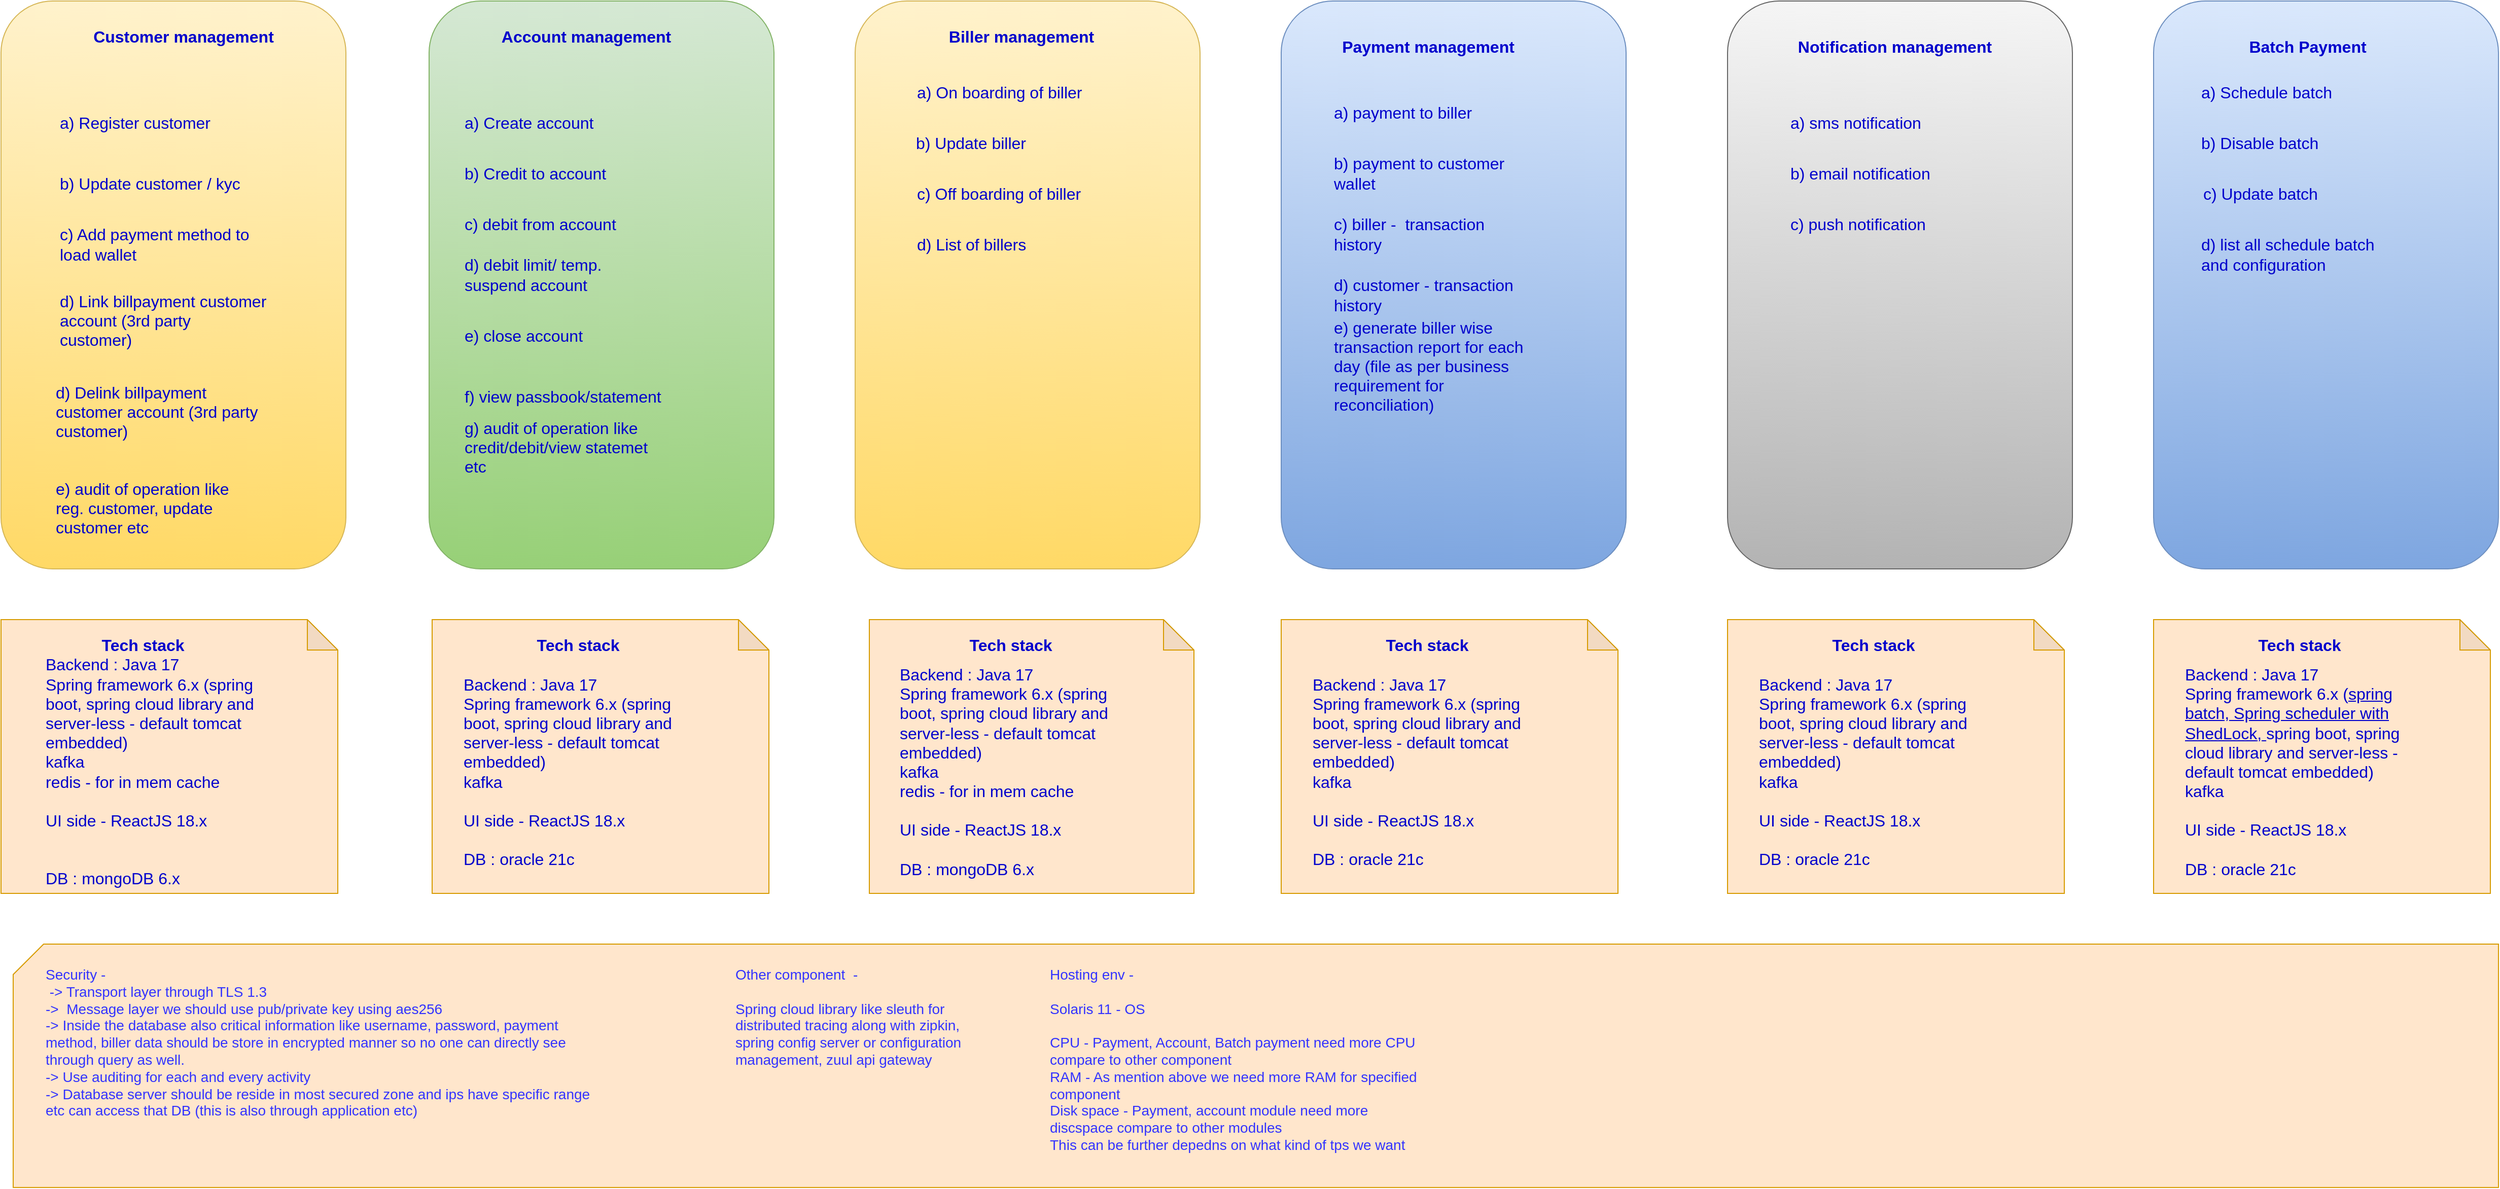 <mxfile version="20.6.0" type="github">
  <diagram id="c6JLvSxhbYfYdat7HCSK" name="Page-1">
    <mxGraphModel dx="5187" dy="1526" grid="1" gridSize="10" guides="1" tooltips="1" connect="1" arrows="1" fold="1" page="1" pageScale="1" pageWidth="827" pageHeight="1169" math="0" shadow="0">
      <root>
        <mxCell id="0" />
        <mxCell id="1" parent="0" />
        <mxCell id="Tp-uuH1HGJ1IqLCPa1Vi-9" value="" style="group" parent="1" vertex="1" connectable="0">
          <mxGeometry x="-1742" y="40" width="340" height="560" as="geometry" />
        </mxCell>
        <mxCell id="Tp-uuH1HGJ1IqLCPa1Vi-1" value="" style="rounded=1;whiteSpace=wrap;html=1;fillColor=#fff2cc;strokeColor=#d6b656;gradientColor=#ffd966;" parent="Tp-uuH1HGJ1IqLCPa1Vi-9" vertex="1">
          <mxGeometry width="340" height="560" as="geometry" />
        </mxCell>
        <mxCell id="Tp-uuH1HGJ1IqLCPa1Vi-2" value="Customer management" style="text;html=1;strokeColor=none;fillColor=none;align=center;verticalAlign=middle;whiteSpace=wrap;rounded=0;fontSize=16;fontStyle=1;fontColor=#0000CC;" parent="Tp-uuH1HGJ1IqLCPa1Vi-9" vertex="1">
          <mxGeometry x="72.121" y="20" width="216.364" height="30" as="geometry" />
        </mxCell>
        <mxCell id="Tp-uuH1HGJ1IqLCPa1Vi-3" value="a) Register customer" style="text;html=1;strokeColor=none;fillColor=none;align=left;verticalAlign=middle;whiteSpace=wrap;rounded=0;fontSize=16;fontColor=#0000CC;" parent="Tp-uuH1HGJ1IqLCPa1Vi-9" vertex="1">
          <mxGeometry x="55.636" y="100" width="206.061" height="40" as="geometry" />
        </mxCell>
        <mxCell id="Tp-uuH1HGJ1IqLCPa1Vi-4" value="b) Update customer / kyc" style="text;html=1;strokeColor=none;fillColor=none;align=left;verticalAlign=middle;whiteSpace=wrap;rounded=0;fontSize=16;fontColor=#0000CC;" parent="Tp-uuH1HGJ1IqLCPa1Vi-9" vertex="1">
          <mxGeometry x="55.636" y="160" width="206.061" height="40" as="geometry" />
        </mxCell>
        <mxCell id="Tp-uuH1HGJ1IqLCPa1Vi-5" value="c) Add payment method to load wallet" style="text;html=1;strokeColor=none;fillColor=none;align=left;verticalAlign=middle;whiteSpace=wrap;rounded=0;fontSize=16;fontColor=#0000CC;" parent="Tp-uuH1HGJ1IqLCPa1Vi-9" vertex="1">
          <mxGeometry x="55.636" y="220" width="206.061" height="40" as="geometry" />
        </mxCell>
        <mxCell id="Tp-uuH1HGJ1IqLCPa1Vi-6" value="d) Link billpayment customer account (3rd party customer)" style="text;html=1;strokeColor=none;fillColor=none;align=left;verticalAlign=middle;whiteSpace=wrap;rounded=0;fontSize=16;fontColor=#0000CC;" parent="Tp-uuH1HGJ1IqLCPa1Vi-9" vertex="1">
          <mxGeometry x="55.636" y="280" width="206.061" height="70" as="geometry" />
        </mxCell>
        <mxCell id="Tp-uuH1HGJ1IqLCPa1Vi-7" value="d) Delink billpayment customer account (3rd party customer)" style="text;html=1;strokeColor=none;fillColor=none;align=left;verticalAlign=middle;whiteSpace=wrap;rounded=0;fontSize=16;fontColor=#0000CC;" parent="Tp-uuH1HGJ1IqLCPa1Vi-9" vertex="1">
          <mxGeometry x="51.515" y="370" width="206.061" height="70" as="geometry" />
        </mxCell>
        <mxCell id="Tp-uuH1HGJ1IqLCPa1Vi-49" value="e) audit of operation like reg. customer, update customer etc&amp;nbsp;" style="text;html=1;strokeColor=none;fillColor=none;align=left;verticalAlign=middle;whiteSpace=wrap;rounded=0;fontSize=16;fontColor=#0000CC;" parent="Tp-uuH1HGJ1IqLCPa1Vi-9" vertex="1">
          <mxGeometry x="51.52" y="480" width="200" height="40" as="geometry" />
        </mxCell>
        <mxCell id="Tp-uuH1HGJ1IqLCPa1Vi-10" value="" style="rounded=1;whiteSpace=wrap;html=1;fillColor=#d5e8d4;gradientColor=#97d077;strokeColor=#82b366;" parent="1" vertex="1">
          <mxGeometry x="-1320" y="40" width="340" height="560" as="geometry" />
        </mxCell>
        <mxCell id="Tp-uuH1HGJ1IqLCPa1Vi-11" value="Account management" style="text;html=1;strokeColor=none;fillColor=none;align=center;verticalAlign=middle;whiteSpace=wrap;rounded=0;fontSize=16;fontStyle=1;fontColor=#0000CC;" parent="1" vertex="1">
          <mxGeometry x="-1270" y="60" width="210" height="30" as="geometry" />
        </mxCell>
        <mxCell id="Tp-uuH1HGJ1IqLCPa1Vi-12" value="a) Create account" style="text;html=1;strokeColor=none;fillColor=none;align=left;verticalAlign=middle;whiteSpace=wrap;rounded=0;fontSize=16;fontColor=#0000CC;" parent="1" vertex="1">
          <mxGeometry x="-1287" y="140" width="200" height="40" as="geometry" />
        </mxCell>
        <mxCell id="Tp-uuH1HGJ1IqLCPa1Vi-13" value="b) Credit to account" style="text;html=1;strokeColor=none;fillColor=none;align=left;verticalAlign=middle;whiteSpace=wrap;rounded=0;fontSize=16;fontColor=#0000CC;" parent="1" vertex="1">
          <mxGeometry x="-1287" y="190" width="200" height="40" as="geometry" />
        </mxCell>
        <mxCell id="Tp-uuH1HGJ1IqLCPa1Vi-14" value="c) debit from account" style="text;html=1;strokeColor=none;fillColor=none;align=left;verticalAlign=middle;whiteSpace=wrap;rounded=0;fontSize=16;fontColor=#0000CC;" parent="1" vertex="1">
          <mxGeometry x="-1287" y="240" width="200" height="40" as="geometry" />
        </mxCell>
        <mxCell id="Tp-uuH1HGJ1IqLCPa1Vi-15" value="d) debit limit/ temp. suspend account" style="text;html=1;strokeColor=none;fillColor=none;align=left;verticalAlign=middle;whiteSpace=wrap;rounded=0;fontSize=16;fontColor=#0000CC;" parent="1" vertex="1">
          <mxGeometry x="-1287" y="290" width="200" height="40" as="geometry" />
        </mxCell>
        <mxCell id="Tp-uuH1HGJ1IqLCPa1Vi-16" value="e) close account" style="text;html=1;strokeColor=none;fillColor=none;align=left;verticalAlign=middle;whiteSpace=wrap;rounded=0;fontSize=16;fontColor=#0000CC;" parent="1" vertex="1">
          <mxGeometry x="-1287" y="350" width="200" height="40" as="geometry" />
        </mxCell>
        <mxCell id="Tp-uuH1HGJ1IqLCPa1Vi-17" value="f) view passbook/statement" style="text;html=1;strokeColor=none;fillColor=none;align=left;verticalAlign=middle;whiteSpace=wrap;rounded=0;fontSize=16;fontColor=#0000CC;" parent="1" vertex="1">
          <mxGeometry x="-1287" y="410" width="200" height="40" as="geometry" />
        </mxCell>
        <mxCell id="Tp-uuH1HGJ1IqLCPa1Vi-48" value="g) audit of operation like credit/debit/view statemet etc&amp;nbsp;" style="text;html=1;strokeColor=none;fillColor=none;align=left;verticalAlign=middle;whiteSpace=wrap;rounded=0;fontSize=16;fontColor=#0000CC;" parent="1" vertex="1">
          <mxGeometry x="-1287" y="460" width="200" height="40" as="geometry" />
        </mxCell>
        <mxCell id="Tp-uuH1HGJ1IqLCPa1Vi-58" value="" style="group" parent="1" vertex="1" connectable="0">
          <mxGeometry x="-480" y="40" width="340" height="560" as="geometry" />
        </mxCell>
        <mxCell id="Tp-uuH1HGJ1IqLCPa1Vi-25" value="" style="rounded=1;whiteSpace=wrap;html=1;fillColor=#dae8fc;gradientColor=#7ea6e0;strokeColor=#6c8ebf;" parent="Tp-uuH1HGJ1IqLCPa1Vi-58" vertex="1">
          <mxGeometry width="340" height="560" as="geometry" />
        </mxCell>
        <mxCell id="Tp-uuH1HGJ1IqLCPa1Vi-34" value="Payment management" style="text;html=1;strokeColor=none;fillColor=none;align=center;verticalAlign=middle;whiteSpace=wrap;rounded=0;fontSize=16;fontStyle=1;fontColor=#0000CC;" parent="Tp-uuH1HGJ1IqLCPa1Vi-58" vertex="1">
          <mxGeometry x="40" y="30" width="210" height="30" as="geometry" />
        </mxCell>
        <mxCell id="Tp-uuH1HGJ1IqLCPa1Vi-35" value="a) payment to biller" style="text;html=1;strokeColor=none;fillColor=none;align=left;verticalAlign=middle;whiteSpace=wrap;rounded=0;fontSize=16;fontColor=#0000CC;" parent="Tp-uuH1HGJ1IqLCPa1Vi-58" vertex="1">
          <mxGeometry x="50" y="90" width="200" height="40" as="geometry" />
        </mxCell>
        <mxCell id="Tp-uuH1HGJ1IqLCPa1Vi-36" value="b) payment to customer wallet" style="text;html=1;strokeColor=none;fillColor=none;align=left;verticalAlign=middle;whiteSpace=wrap;rounded=0;fontSize=16;fontColor=#0000CC;" parent="Tp-uuH1HGJ1IqLCPa1Vi-58" vertex="1">
          <mxGeometry x="50" y="150" width="200" height="40" as="geometry" />
        </mxCell>
        <mxCell id="Tp-uuH1HGJ1IqLCPa1Vi-37" value="c) biller -&amp;nbsp; transaction history" style="text;html=1;strokeColor=none;fillColor=none;align=left;verticalAlign=middle;whiteSpace=wrap;rounded=0;fontSize=16;fontColor=#0000CC;" parent="Tp-uuH1HGJ1IqLCPa1Vi-58" vertex="1">
          <mxGeometry x="50" y="210" width="200" height="40" as="geometry" />
        </mxCell>
        <mxCell id="Tp-uuH1HGJ1IqLCPa1Vi-38" value="d) customer - transaction history" style="text;html=1;strokeColor=none;fillColor=none;align=left;verticalAlign=middle;whiteSpace=wrap;rounded=0;fontSize=16;fontColor=#0000CC;" parent="Tp-uuH1HGJ1IqLCPa1Vi-58" vertex="1">
          <mxGeometry x="50" y="270" width="200" height="40" as="geometry" />
        </mxCell>
        <mxCell id="Tp-uuH1HGJ1IqLCPa1Vi-39" value="e) generate biller wise transaction report for each day (file as per business requirement for reconciliation)" style="text;html=1;strokeColor=none;fillColor=none;align=left;verticalAlign=middle;whiteSpace=wrap;rounded=0;fontSize=16;fontColor=#0000CC;" parent="Tp-uuH1HGJ1IqLCPa1Vi-58" vertex="1">
          <mxGeometry x="50" y="340" width="200" height="40" as="geometry" />
        </mxCell>
        <mxCell id="Tp-uuH1HGJ1IqLCPa1Vi-60" value="" style="group" parent="1" vertex="1" connectable="0">
          <mxGeometry x="-900" y="40" width="340" height="560" as="geometry" />
        </mxCell>
        <mxCell id="Tp-uuH1HGJ1IqLCPa1Vi-19" value="" style="rounded=1;whiteSpace=wrap;html=1;fillColor=#fff2cc;gradientColor=#ffd966;strokeColor=#d6b656;" parent="Tp-uuH1HGJ1IqLCPa1Vi-60" vertex="1">
          <mxGeometry width="340" height="560" as="geometry" />
        </mxCell>
        <mxCell id="Tp-uuH1HGJ1IqLCPa1Vi-20" value="Biller management" style="text;html=1;strokeColor=none;fillColor=none;align=center;verticalAlign=middle;whiteSpace=wrap;rounded=0;fontSize=16;fontStyle=1;fontColor=#0000CC;" parent="Tp-uuH1HGJ1IqLCPa1Vi-60" vertex="1">
          <mxGeometry x="59" y="20" width="210" height="30" as="geometry" />
        </mxCell>
        <mxCell id="Tp-uuH1HGJ1IqLCPa1Vi-21" value="a) On boarding of biller" style="text;html=1;strokeColor=none;fillColor=none;align=left;verticalAlign=middle;whiteSpace=wrap;rounded=0;fontSize=16;fontColor=#0000CC;" parent="Tp-uuH1HGJ1IqLCPa1Vi-60" vertex="1">
          <mxGeometry x="59" y="70" width="200" height="40" as="geometry" />
        </mxCell>
        <mxCell id="Tp-uuH1HGJ1IqLCPa1Vi-22" value="b) Update biller" style="text;html=1;strokeColor=none;fillColor=none;align=left;verticalAlign=middle;whiteSpace=wrap;rounded=0;fontSize=16;fontColor=#0000CC;" parent="Tp-uuH1HGJ1IqLCPa1Vi-60" vertex="1">
          <mxGeometry x="58" y="120" width="200" height="40" as="geometry" />
        </mxCell>
        <mxCell id="Tp-uuH1HGJ1IqLCPa1Vi-23" value="c) Off boarding of biller" style="text;html=1;strokeColor=none;fillColor=none;align=left;verticalAlign=middle;whiteSpace=wrap;rounded=0;fontSize=16;fontColor=#0000CC;" parent="Tp-uuH1HGJ1IqLCPa1Vi-60" vertex="1">
          <mxGeometry x="59" y="170" width="200" height="40" as="geometry" />
        </mxCell>
        <mxCell id="Tp-uuH1HGJ1IqLCPa1Vi-24" value="d) List of billers" style="text;html=1;strokeColor=none;fillColor=none;align=left;verticalAlign=middle;whiteSpace=wrap;rounded=0;fontSize=16;fontColor=#0000CC;" parent="Tp-uuH1HGJ1IqLCPa1Vi-60" vertex="1">
          <mxGeometry x="59" y="220" width="200" height="40" as="geometry" />
        </mxCell>
        <mxCell id="Tp-uuH1HGJ1IqLCPa1Vi-61" value="" style="group" parent="1" vertex="1" connectable="0">
          <mxGeometry x="-40" y="40" width="340" height="560" as="geometry" />
        </mxCell>
        <mxCell id="Tp-uuH1HGJ1IqLCPa1Vi-42" value="" style="rounded=1;whiteSpace=wrap;html=1;fillColor=#f5f5f5;gradientColor=#b3b3b3;strokeColor=#666666;" parent="Tp-uuH1HGJ1IqLCPa1Vi-61" vertex="1">
          <mxGeometry width="340" height="560" as="geometry" />
        </mxCell>
        <mxCell id="Tp-uuH1HGJ1IqLCPa1Vi-43" value="Notification management" style="text;html=1;strokeColor=none;fillColor=none;align=center;verticalAlign=middle;whiteSpace=wrap;rounded=0;fontSize=16;fontStyle=1;fontColor=#0000CC;" parent="Tp-uuH1HGJ1IqLCPa1Vi-61" vertex="1">
          <mxGeometry x="60" y="30" width="210" height="30" as="geometry" />
        </mxCell>
        <mxCell id="Tp-uuH1HGJ1IqLCPa1Vi-44" value="a) sms notification" style="text;html=1;strokeColor=none;fillColor=none;align=left;verticalAlign=middle;whiteSpace=wrap;rounded=0;fontSize=16;fontColor=#0000CC;" parent="Tp-uuH1HGJ1IqLCPa1Vi-61" vertex="1">
          <mxGeometry x="60" y="100" width="200" height="40" as="geometry" />
        </mxCell>
        <mxCell id="Tp-uuH1HGJ1IqLCPa1Vi-45" value="b) email notification" style="text;html=1;strokeColor=none;fillColor=none;align=left;verticalAlign=middle;whiteSpace=wrap;rounded=0;fontSize=16;fontColor=#0000CC;" parent="Tp-uuH1HGJ1IqLCPa1Vi-61" vertex="1">
          <mxGeometry x="60" y="150" width="200" height="40" as="geometry" />
        </mxCell>
        <mxCell id="Tp-uuH1HGJ1IqLCPa1Vi-46" value="c) push notification" style="text;html=1;strokeColor=none;fillColor=none;align=left;verticalAlign=middle;whiteSpace=wrap;rounded=0;fontSize=16;fontColor=#0000CC;" parent="Tp-uuH1HGJ1IqLCPa1Vi-61" vertex="1">
          <mxGeometry x="60" y="200" width="200" height="40" as="geometry" />
        </mxCell>
        <mxCell id="Tp-uuH1HGJ1IqLCPa1Vi-62" value="" style="group" parent="1" vertex="1" connectable="0">
          <mxGeometry x="380" y="40" width="340" height="560" as="geometry" />
        </mxCell>
        <mxCell id="Tp-uuH1HGJ1IqLCPa1Vi-52" value="" style="rounded=1;whiteSpace=wrap;html=1;fillColor=#dae8fc;gradientColor=#7ea6e0;strokeColor=#6c8ebf;" parent="Tp-uuH1HGJ1IqLCPa1Vi-62" vertex="1">
          <mxGeometry width="340" height="560" as="geometry" />
        </mxCell>
        <mxCell id="Tp-uuH1HGJ1IqLCPa1Vi-53" value="Batch Payment" style="text;html=1;strokeColor=none;fillColor=none;align=center;verticalAlign=middle;whiteSpace=wrap;rounded=0;fontSize=16;fontStyle=1;fontColor=#0000CC;" parent="Tp-uuH1HGJ1IqLCPa1Vi-62" vertex="1">
          <mxGeometry x="47" y="30" width="210" height="30" as="geometry" />
        </mxCell>
        <mxCell id="Tp-uuH1HGJ1IqLCPa1Vi-54" value="a) Schedule batch" style="text;html=1;strokeColor=none;fillColor=none;align=left;verticalAlign=middle;whiteSpace=wrap;rounded=0;fontSize=16;fontColor=#0000CC;" parent="Tp-uuH1HGJ1IqLCPa1Vi-62" vertex="1">
          <mxGeometry x="45" y="70" width="200" height="40" as="geometry" />
        </mxCell>
        <mxCell id="Tp-uuH1HGJ1IqLCPa1Vi-55" value="b) Disable batch" style="text;html=1;strokeColor=none;fillColor=none;align=left;verticalAlign=middle;whiteSpace=wrap;rounded=0;fontSize=16;fontColor=#0000CC;" parent="Tp-uuH1HGJ1IqLCPa1Vi-62" vertex="1">
          <mxGeometry x="45" y="120" width="200" height="40" as="geometry" />
        </mxCell>
        <mxCell id="Tp-uuH1HGJ1IqLCPa1Vi-56" value="c) Update batch" style="text;html=1;strokeColor=none;fillColor=none;align=left;verticalAlign=middle;whiteSpace=wrap;rounded=0;fontSize=16;fontColor=#0000CC;" parent="Tp-uuH1HGJ1IqLCPa1Vi-62" vertex="1">
          <mxGeometry x="47" y="170" width="200" height="40" as="geometry" />
        </mxCell>
        <mxCell id="Tp-uuH1HGJ1IqLCPa1Vi-57" value="d) list all schedule batch and configuration" style="text;html=1;strokeColor=none;fillColor=none;align=left;verticalAlign=middle;whiteSpace=wrap;rounded=0;fontSize=16;fontColor=#0000CC;" parent="Tp-uuH1HGJ1IqLCPa1Vi-62" vertex="1">
          <mxGeometry x="45" y="230" width="200" height="40" as="geometry" />
        </mxCell>
        <mxCell id="Tp-uuH1HGJ1IqLCPa1Vi-64" value="" style="shape=note;whiteSpace=wrap;html=1;backgroundOutline=1;darkOpacity=0.05;fillColor=#ffe6cc;strokeColor=#d79b00;" parent="1" vertex="1">
          <mxGeometry x="-1742" y="650" width="332" height="270" as="geometry" />
        </mxCell>
        <mxCell id="Tp-uuH1HGJ1IqLCPa1Vi-74" value="Backend : Java 17&lt;br&gt;Spring framework 6.x (spring boot, spring cloud library and server-less - default tomcat embedded)&lt;br&gt;kafka&lt;br&gt;redis - for in mem cache&lt;br&gt;&lt;br&gt;UI side - ReactJS 18.x&lt;br&gt;&lt;br&gt;&lt;br&gt;DB : mongoDB 6.x" style="text;html=1;strokeColor=none;fillColor=none;align=left;verticalAlign=middle;whiteSpace=wrap;rounded=0;fontSize=16;fontColor=#0000CC;" parent="1" vertex="1">
          <mxGeometry x="-1700" y="690" width="230" height="220" as="geometry" />
        </mxCell>
        <mxCell id="Tp-uuH1HGJ1IqLCPa1Vi-75" value="Tech stack" style="text;html=1;strokeColor=none;fillColor=none;align=center;verticalAlign=middle;whiteSpace=wrap;rounded=0;fontSize=16;fontStyle=1;fontColor=#0000CC;" parent="1" vertex="1">
          <mxGeometry x="-1710.309" y="660" width="216.364" height="30" as="geometry" />
        </mxCell>
        <mxCell id="Tp-uuH1HGJ1IqLCPa1Vi-80" value="" style="group" parent="1" vertex="1" connectable="0">
          <mxGeometry x="-1317" y="650" width="332" height="270" as="geometry" />
        </mxCell>
        <mxCell id="Tp-uuH1HGJ1IqLCPa1Vi-76" value="" style="shape=note;whiteSpace=wrap;html=1;backgroundOutline=1;darkOpacity=0.05;fillColor=#ffe6cc;strokeColor=#d79b00;" parent="Tp-uuH1HGJ1IqLCPa1Vi-80" vertex="1">
          <mxGeometry width="332" height="270" as="geometry" />
        </mxCell>
        <mxCell id="Tp-uuH1HGJ1IqLCPa1Vi-78" value="Backend : Java 17&lt;br&gt;Spring framework 6.x (spring boot, spring cloud library and server-less - default tomcat embedded)&lt;br&gt;kafka&lt;br&gt;&lt;br&gt;UI side - ReactJS 18.x&lt;br&gt;&lt;br&gt;DB : oracle 21c" style="text;html=1;strokeColor=none;fillColor=none;align=left;verticalAlign=middle;whiteSpace=wrap;rounded=0;fontSize=16;fontColor=#0000CC;" parent="Tp-uuH1HGJ1IqLCPa1Vi-80" vertex="1">
          <mxGeometry x="29" y="40" width="230" height="220" as="geometry" />
        </mxCell>
        <mxCell id="Tp-uuH1HGJ1IqLCPa1Vi-79" value="Tech stack" style="text;html=1;strokeColor=none;fillColor=none;align=center;verticalAlign=middle;whiteSpace=wrap;rounded=0;fontSize=16;fontStyle=1;fontColor=#0000CC;" parent="Tp-uuH1HGJ1IqLCPa1Vi-80" vertex="1">
          <mxGeometry x="35.821" y="10" width="216.364" height="30" as="geometry" />
        </mxCell>
        <mxCell id="Tp-uuH1HGJ1IqLCPa1Vi-81" value="" style="group" parent="1" vertex="1" connectable="0">
          <mxGeometry x="-886" y="650" width="320" height="270" as="geometry" />
        </mxCell>
        <mxCell id="Tp-uuH1HGJ1IqLCPa1Vi-82" value="" style="shape=note;whiteSpace=wrap;html=1;backgroundOutline=1;darkOpacity=0.05;fillColor=#ffe6cc;strokeColor=#d79b00;" parent="Tp-uuH1HGJ1IqLCPa1Vi-81" vertex="1">
          <mxGeometry width="320" height="270" as="geometry" />
        </mxCell>
        <mxCell id="Tp-uuH1HGJ1IqLCPa1Vi-83" value="Backend : Java 17&lt;br&gt;Spring framework 6.x (spring boot, spring cloud library and server-less - default tomcat embedded)&lt;br&gt;kafka&lt;br&gt;redis - for in mem cache&lt;br&gt;&lt;br&gt;UI side - ReactJS 18.x&lt;br&gt;&lt;br&gt;DB : mongoDB 6.x" style="text;html=1;strokeColor=none;fillColor=none;align=left;verticalAlign=middle;whiteSpace=wrap;rounded=0;fontSize=16;fontColor=#0000CC;" parent="Tp-uuH1HGJ1IqLCPa1Vi-81" vertex="1">
          <mxGeometry x="27.952" y="40" width="221.687" height="220" as="geometry" />
        </mxCell>
        <mxCell id="Tp-uuH1HGJ1IqLCPa1Vi-84" value="Tech stack" style="text;html=1;strokeColor=none;fillColor=none;align=center;verticalAlign=middle;whiteSpace=wrap;rounded=0;fontSize=16;fontStyle=1;fontColor=#0000CC;" parent="Tp-uuH1HGJ1IqLCPa1Vi-81" vertex="1">
          <mxGeometry x="34.526" y="10" width="208.543" height="30" as="geometry" />
        </mxCell>
        <mxCell id="Tp-uuH1HGJ1IqLCPa1Vi-85" value="" style="group" parent="1" vertex="1" connectable="0">
          <mxGeometry x="-480" y="650" width="332" height="270" as="geometry" />
        </mxCell>
        <mxCell id="Tp-uuH1HGJ1IqLCPa1Vi-86" value="" style="shape=note;whiteSpace=wrap;html=1;backgroundOutline=1;darkOpacity=0.05;fillColor=#ffe6cc;strokeColor=#d79b00;" parent="Tp-uuH1HGJ1IqLCPa1Vi-85" vertex="1">
          <mxGeometry width="332" height="270" as="geometry" />
        </mxCell>
        <mxCell id="Tp-uuH1HGJ1IqLCPa1Vi-87" value="Backend : Java 17&lt;br&gt;Spring framework 6.x (spring boot, spring cloud library and server-less - default tomcat embedded)&lt;br&gt;kafka&lt;br&gt;&lt;br&gt;UI side - ReactJS 18.x&lt;br&gt;&lt;br&gt;DB : oracle 21c" style="text;html=1;strokeColor=none;fillColor=none;align=left;verticalAlign=middle;whiteSpace=wrap;rounded=0;fontSize=16;fontColor=#0000CC;" parent="Tp-uuH1HGJ1IqLCPa1Vi-85" vertex="1">
          <mxGeometry x="29" y="40" width="230" height="220" as="geometry" />
        </mxCell>
        <mxCell id="Tp-uuH1HGJ1IqLCPa1Vi-88" value="Tech stack" style="text;html=1;strokeColor=none;fillColor=none;align=center;verticalAlign=middle;whiteSpace=wrap;rounded=0;fontSize=16;fontStyle=1;fontColor=#0000CC;" parent="Tp-uuH1HGJ1IqLCPa1Vi-85" vertex="1">
          <mxGeometry x="35.821" y="10" width="216.364" height="30" as="geometry" />
        </mxCell>
        <mxCell id="Tp-uuH1HGJ1IqLCPa1Vi-89" value="" style="group" parent="1" vertex="1" connectable="0">
          <mxGeometry x="-40" y="650" width="332" height="270" as="geometry" />
        </mxCell>
        <mxCell id="Tp-uuH1HGJ1IqLCPa1Vi-90" value="" style="shape=note;whiteSpace=wrap;html=1;backgroundOutline=1;darkOpacity=0.05;fillColor=#ffe6cc;strokeColor=#d79b00;" parent="Tp-uuH1HGJ1IqLCPa1Vi-89" vertex="1">
          <mxGeometry width="332" height="270" as="geometry" />
        </mxCell>
        <mxCell id="Tp-uuH1HGJ1IqLCPa1Vi-91" value="Backend : Java 17&lt;br&gt;Spring framework 6.x (spring boot, spring cloud library and server-less - default tomcat embedded)&lt;br&gt;kafka&lt;br&gt;&lt;br&gt;UI side - ReactJS 18.x&lt;br&gt;&lt;br&gt;DB : oracle 21c" style="text;html=1;strokeColor=none;fillColor=none;align=left;verticalAlign=middle;whiteSpace=wrap;rounded=0;fontSize=16;fontColor=#0000CC;" parent="Tp-uuH1HGJ1IqLCPa1Vi-89" vertex="1">
          <mxGeometry x="29" y="40" width="230" height="220" as="geometry" />
        </mxCell>
        <mxCell id="Tp-uuH1HGJ1IqLCPa1Vi-92" value="Tech stack" style="text;html=1;strokeColor=none;fillColor=none;align=center;verticalAlign=middle;whiteSpace=wrap;rounded=0;fontSize=16;fontStyle=1;fontColor=#0000CC;" parent="Tp-uuH1HGJ1IqLCPa1Vi-89" vertex="1">
          <mxGeometry x="35.821" y="10" width="216.364" height="30" as="geometry" />
        </mxCell>
        <mxCell id="Tp-uuH1HGJ1IqLCPa1Vi-93" value="" style="group" parent="1" vertex="1" connectable="0">
          <mxGeometry x="380" y="650" width="332" height="270" as="geometry" />
        </mxCell>
        <mxCell id="Tp-uuH1HGJ1IqLCPa1Vi-94" value="" style="shape=note;whiteSpace=wrap;html=1;backgroundOutline=1;darkOpacity=0.05;fillColor=#ffe6cc;strokeColor=#d79b00;" parent="Tp-uuH1HGJ1IqLCPa1Vi-93" vertex="1">
          <mxGeometry width="332" height="270" as="geometry" />
        </mxCell>
        <mxCell id="Tp-uuH1HGJ1IqLCPa1Vi-95" value="Backend : Java 17&lt;br&gt;Spring framework 6.x (&lt;u style=&quot;&quot;&gt;spring batch, Spring scheduler with ShedLock,&amp;nbsp;&lt;/u&gt;spring boot, spring cloud library and server-less - default tomcat embedded)&lt;br&gt;kafka&lt;br&gt;&lt;br&gt;UI side - ReactJS 18.x&lt;br&gt;&lt;br&gt;DB : oracle 21c" style="text;html=1;strokeColor=none;fillColor=none;align=left;verticalAlign=middle;whiteSpace=wrap;rounded=0;fontSize=16;fontColor=#0000CC;" parent="Tp-uuH1HGJ1IqLCPa1Vi-93" vertex="1">
          <mxGeometry x="29" y="40" width="230" height="220" as="geometry" />
        </mxCell>
        <mxCell id="Tp-uuH1HGJ1IqLCPa1Vi-96" value="Tech stack" style="text;html=1;strokeColor=none;fillColor=none;align=center;verticalAlign=middle;whiteSpace=wrap;rounded=0;fontSize=16;fontStyle=1;fontColor=#0000CC;" parent="Tp-uuH1HGJ1IqLCPa1Vi-93" vertex="1">
          <mxGeometry x="35.821" y="10" width="216.364" height="30" as="geometry" />
        </mxCell>
        <mxCell id="Tp-uuH1HGJ1IqLCPa1Vi-104" value="" style="shape=card;whiteSpace=wrap;html=1;fillColor=#ffe6cc;strokeColor=#d79b00;align=left;" parent="1" vertex="1">
          <mxGeometry x="-1730" y="970" width="2450" height="240" as="geometry" />
        </mxCell>
        <mxCell id="Tp-uuH1HGJ1IqLCPa1Vi-106" value="Security - &lt;br&gt;&amp;nbsp;-&amp;gt; Transport layer through TLS 1.3&lt;br&gt;-&amp;gt;&amp;nbsp; Message layer we should use pub/private key using aes256&lt;br&gt;-&amp;gt; Inside the database also critical information like username, password, payment method, biller data should be store in encrypted manner so no one can directly see through query as well.&lt;br&gt;-&amp;gt; Use auditing for each and every activity&amp;nbsp;&lt;br&gt;-&amp;gt; Database server should be reside in most secured zone and ips have specific range etc can access that DB (this is also through application etc)" style="text;html=1;strokeColor=none;fillColor=none;align=left;verticalAlign=top;whiteSpace=wrap;rounded=0;fontSize=14;fontColor=#3333FF;" parent="1" vertex="1">
          <mxGeometry x="-1700" y="985" width="550" height="160" as="geometry" />
        </mxCell>
        <mxCell id="Tp-uuH1HGJ1IqLCPa1Vi-110" value="Other component&amp;nbsp; -&amp;nbsp;&amp;nbsp;&lt;br&gt;&lt;span style=&quot;text-align: center;&quot;&gt;&lt;br&gt;Spring cloud library like sleuth for distributed tracing along with zipkin, spring config server or configuration management, zuul api gateway&amp;nbsp;&lt;/span&gt;" style="text;html=1;strokeColor=none;fillColor=none;align=left;verticalAlign=top;whiteSpace=wrap;rounded=0;fontSize=14;fontColor=#3333FF;" parent="1" vertex="1">
          <mxGeometry x="-1020" y="985" width="230" height="165" as="geometry" />
        </mxCell>
        <mxCell id="Tp-uuH1HGJ1IqLCPa1Vi-111" value="Hosting env -&amp;nbsp;&amp;nbsp;&lt;br&gt;&lt;span style=&quot;text-align: center;&quot;&gt;&lt;br&gt;Solaris 11 - OS&amp;nbsp;&lt;br&gt;&lt;br&gt;CPU - Payment, Account, Batch payment need more CPU compare to other component&lt;br&gt;RAM - As mention above we need more RAM for specified component&lt;br&gt;Disk space - Payment, account module need more discspace compare to other modules&lt;br&gt;This can be further depedns on what kind of tps we want&lt;br&gt;&lt;/span&gt;" style="text;html=1;strokeColor=none;fillColor=none;align=left;verticalAlign=top;whiteSpace=wrap;rounded=0;fontSize=14;fontColor=#3333FF;" parent="1" vertex="1">
          <mxGeometry x="-710" y="985" width="370" height="225" as="geometry" />
        </mxCell>
      </root>
    </mxGraphModel>
  </diagram>
</mxfile>
